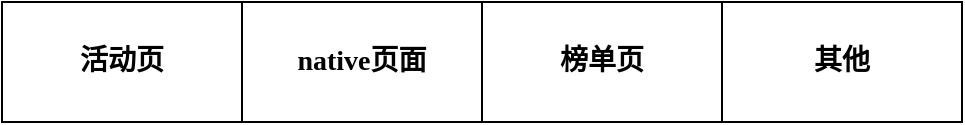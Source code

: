 <mxfile version="16.6.4" type="github">
  <diagram id="ZLGJGffp-yph2zPGGAwK" name="第 1 页">
    <mxGraphModel dx="845" dy="491" grid="1" gridSize="10" guides="1" tooltips="1" connect="1" arrows="1" fold="1" page="1" pageScale="1" pageWidth="827" pageHeight="1169" math="0" shadow="0">
      <root>
        <mxCell id="0" />
        <mxCell id="1" parent="0" />
        <mxCell id="T-cb4IlArOU8WCy4CD7B-2" value="&lt;div class=&quot;okr-block-clipboard&quot; style=&quot;font-size: 14px&quot;&gt;&lt;/div&gt;&lt;div style=&quot;font-size: 14px&quot;&gt;活动页&lt;/div&gt;" style="rounded=0;whiteSpace=wrap;html=1;sketch=0;fontStyle=1;fontFamily=Times New Roman;fontSize=14;" parent="1" vertex="1">
          <mxGeometry x="160" y="110" width="120" height="60" as="geometry" />
        </mxCell>
        <mxCell id="T-cb4IlArOU8WCy4CD7B-7" value="&lt;div class=&quot;okr-block-clipboard&quot; style=&quot;font-size: 14px;&quot;&gt;&lt;/div&gt;&lt;div style=&quot;font-size: 14px;&quot;&gt;native页面&lt;/div&gt;" style="rounded=0;whiteSpace=wrap;html=1;sketch=0;fontStyle=1;fontFamily=Times New Roman;fontSize=14;" parent="1" vertex="1">
          <mxGeometry x="280" y="110" width="120" height="60" as="geometry" />
        </mxCell>
        <mxCell id="T-cb4IlArOU8WCy4CD7B-8" value="&lt;div class=&quot;okr-block-clipboard&quot; style=&quot;font-size: 14px;&quot;&gt;&lt;/div&gt;&lt;div style=&quot;font-size: 14px;&quot;&gt;榜单页&lt;/div&gt;" style="rounded=0;whiteSpace=wrap;html=1;sketch=0;fontStyle=1;fontFamily=Times New Roman;fontSize=14;" parent="1" vertex="1">
          <mxGeometry x="400" y="110" width="120" height="60" as="geometry" />
        </mxCell>
        <mxCell id="7lG7UyvzU5045cMSKAaZ-1" value="&lt;div class=&quot;okr-block-clipboard&quot; style=&quot;font-size: 14px&quot;&gt;&lt;/div&gt;&lt;div style=&quot;font-size: 14px&quot;&gt;其他&lt;/div&gt;" style="rounded=0;whiteSpace=wrap;html=1;sketch=0;fontStyle=1;fontFamily=Times New Roman;fontSize=14;" vertex="1" parent="1">
          <mxGeometry x="520" y="110" width="120" height="60" as="geometry" />
        </mxCell>
      </root>
    </mxGraphModel>
  </diagram>
</mxfile>
